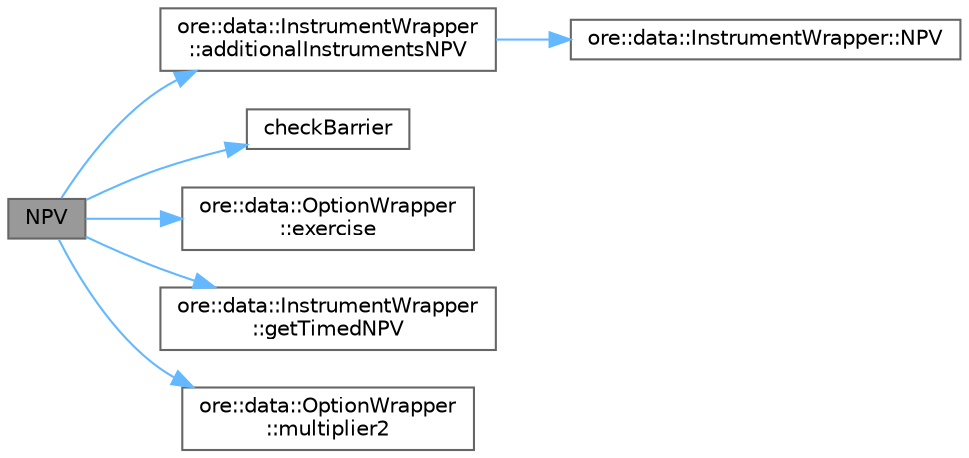 digraph "NPV"
{
 // INTERACTIVE_SVG=YES
 // LATEX_PDF_SIZE
  bgcolor="transparent";
  edge [fontname=Helvetica,fontsize=10,labelfontname=Helvetica,labelfontsize=10];
  node [fontname=Helvetica,fontsize=10,shape=box,height=0.2,width=0.4];
  rankdir="LR";
  Node1 [label="NPV",height=0.2,width=0.4,color="gray40", fillcolor="grey60", style="filled", fontcolor="black",tooltip="Return the NPV of this instrument."];
  Node1 -> Node2 [color="steelblue1",style="solid"];
  Node2 [label="ore::data::InstrumentWrapper\l::additionalInstrumentsNPV",height=0.2,width=0.4,color="grey40", fillcolor="white", style="filled",URL="$classore_1_1data_1_1_instrument_wrapper.html#abdcc048739fce301d5907bf5a4e7ac46",tooltip=" "];
  Node2 -> Node3 [color="steelblue1",style="solid"];
  Node3 [label="ore::data::InstrumentWrapper::NPV",height=0.2,width=0.4,color="grey40", fillcolor="white", style="filled",URL="$classore_1_1data_1_1_instrument_wrapper.html#a48bc2555c7d4b0f36887f6a30fd41361",tooltip="Return the NPV of this instrument."];
  Node1 -> Node4 [color="steelblue1",style="solid"];
  Node4 [label="checkBarrier",height=0.2,width=0.4,color="grey40", fillcolor="white", style="filled",URL="$classore_1_1data_1_1_barrier_option_wrapper.html#ab2f2d87b2cc9c21ade816ec5860b00ab",tooltip=" "];
  Node1 -> Node5 [color="steelblue1",style="solid"];
  Node5 [label="ore::data::OptionWrapper\l::exercise",height=0.2,width=0.4,color="grey40", fillcolor="white", style="filled",URL="$classore_1_1data_1_1_option_wrapper.html#a3e5ebf4d1671703e5ebfd2285af53250",tooltip=" "];
  Node1 -> Node6 [color="steelblue1",style="solid"];
  Node6 [label="ore::data::InstrumentWrapper\l::getTimedNPV",height=0.2,width=0.4,color="grey40", fillcolor="white", style="filled",URL="$classore_1_1data_1_1_instrument_wrapper.html#ae0bb68a1eb3a1b0b3c4b69b6f94711c0",tooltip=" "];
  Node1 -> Node7 [color="steelblue1",style="solid"];
  Node7 [label="ore::data::OptionWrapper\l::multiplier2",height=0.2,width=0.4,color="grey40", fillcolor="white", style="filled",URL="$classore_1_1data_1_1_option_wrapper.html#adf89c7de1d5c2f7474ae075235c5ca9c",tooltip=" "];
}
